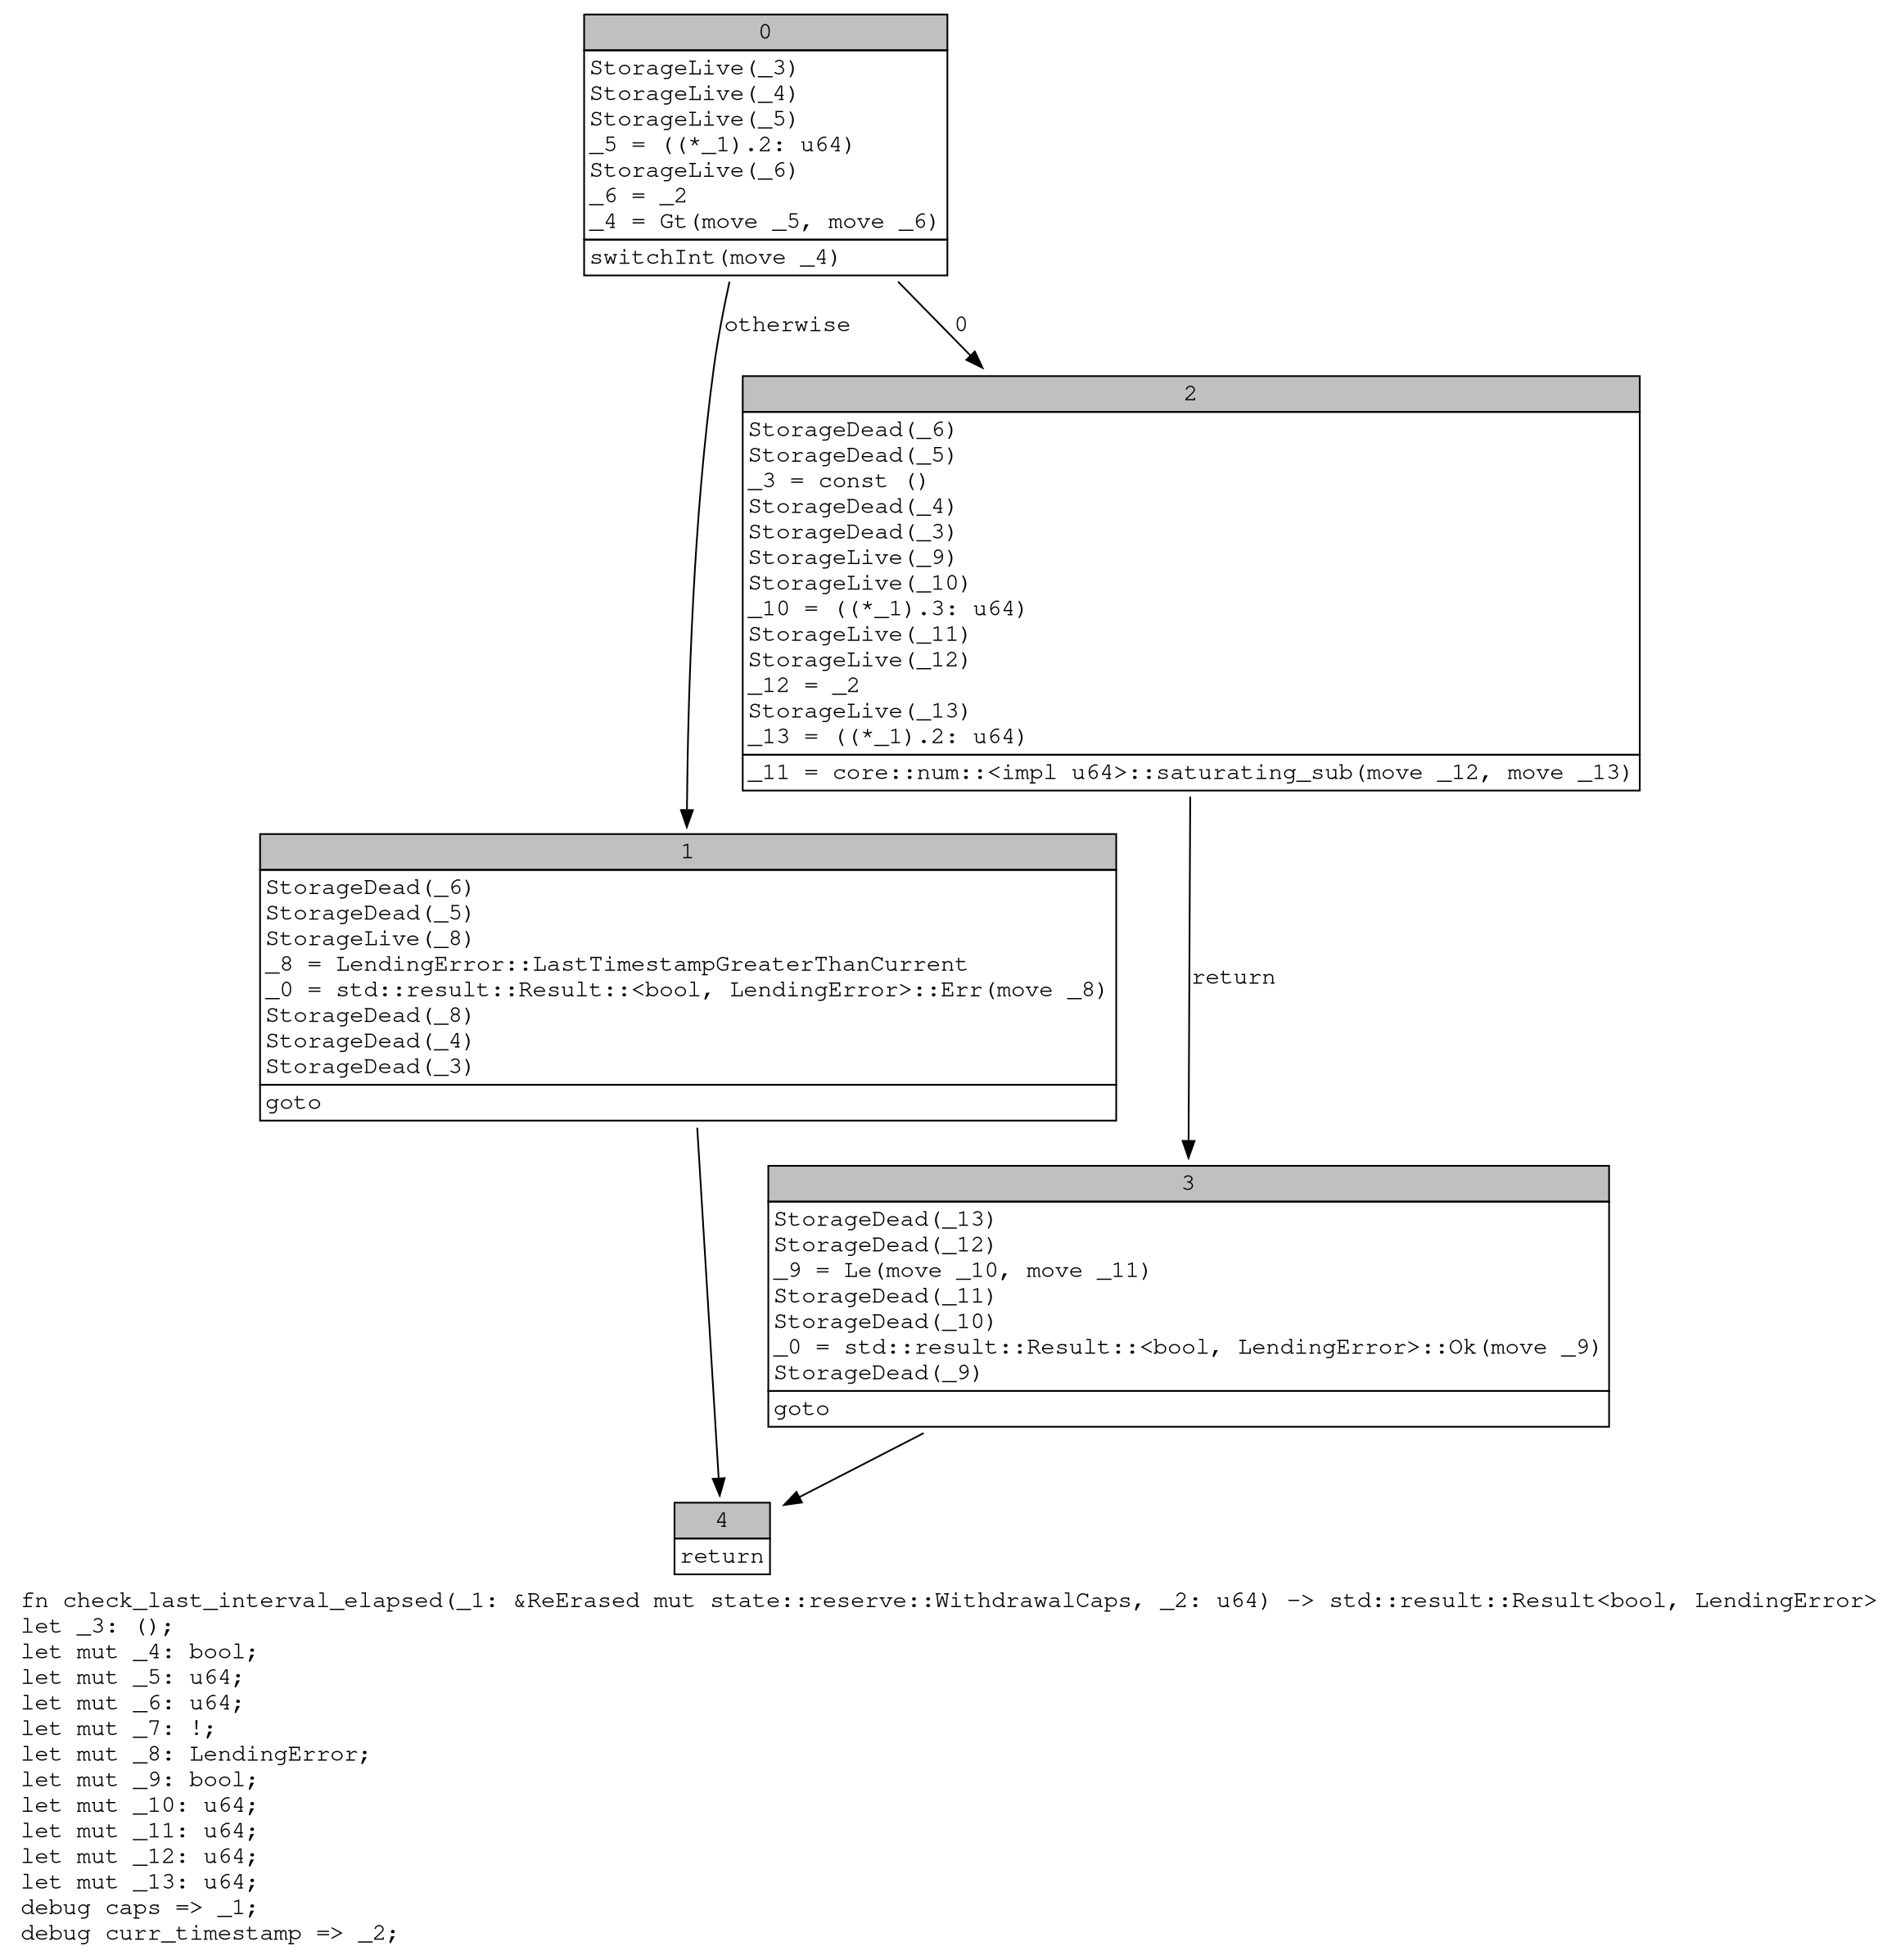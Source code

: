 digraph Mir_0_1425 {
    graph [fontname="Courier, monospace"];
    node [fontname="Courier, monospace"];
    edge [fontname="Courier, monospace"];
    label=<fn check_last_interval_elapsed(_1: &amp;ReErased mut state::reserve::WithdrawalCaps, _2: u64) -&gt; std::result::Result&lt;bool, LendingError&gt;<br align="left"/>let _3: ();<br align="left"/>let mut _4: bool;<br align="left"/>let mut _5: u64;<br align="left"/>let mut _6: u64;<br align="left"/>let mut _7: !;<br align="left"/>let mut _8: LendingError;<br align="left"/>let mut _9: bool;<br align="left"/>let mut _10: u64;<br align="left"/>let mut _11: u64;<br align="left"/>let mut _12: u64;<br align="left"/>let mut _13: u64;<br align="left"/>debug caps =&gt; _1;<br align="left"/>debug curr_timestamp =&gt; _2;<br align="left"/>>;
    bb0__0_1425 [shape="none", label=<<table border="0" cellborder="1" cellspacing="0"><tr><td bgcolor="gray" align="center" colspan="1">0</td></tr><tr><td align="left" balign="left">StorageLive(_3)<br/>StorageLive(_4)<br/>StorageLive(_5)<br/>_5 = ((*_1).2: u64)<br/>StorageLive(_6)<br/>_6 = _2<br/>_4 = Gt(move _5, move _6)<br/></td></tr><tr><td align="left">switchInt(move _4)</td></tr></table>>];
    bb1__0_1425 [shape="none", label=<<table border="0" cellborder="1" cellspacing="0"><tr><td bgcolor="gray" align="center" colspan="1">1</td></tr><tr><td align="left" balign="left">StorageDead(_6)<br/>StorageDead(_5)<br/>StorageLive(_8)<br/>_8 = LendingError::LastTimestampGreaterThanCurrent<br/>_0 = std::result::Result::&lt;bool, LendingError&gt;::Err(move _8)<br/>StorageDead(_8)<br/>StorageDead(_4)<br/>StorageDead(_3)<br/></td></tr><tr><td align="left">goto</td></tr></table>>];
    bb2__0_1425 [shape="none", label=<<table border="0" cellborder="1" cellspacing="0"><tr><td bgcolor="gray" align="center" colspan="1">2</td></tr><tr><td align="left" balign="left">StorageDead(_6)<br/>StorageDead(_5)<br/>_3 = const ()<br/>StorageDead(_4)<br/>StorageDead(_3)<br/>StorageLive(_9)<br/>StorageLive(_10)<br/>_10 = ((*_1).3: u64)<br/>StorageLive(_11)<br/>StorageLive(_12)<br/>_12 = _2<br/>StorageLive(_13)<br/>_13 = ((*_1).2: u64)<br/></td></tr><tr><td align="left">_11 = core::num::&lt;impl u64&gt;::saturating_sub(move _12, move _13)</td></tr></table>>];
    bb3__0_1425 [shape="none", label=<<table border="0" cellborder="1" cellspacing="0"><tr><td bgcolor="gray" align="center" colspan="1">3</td></tr><tr><td align="left" balign="left">StorageDead(_13)<br/>StorageDead(_12)<br/>_9 = Le(move _10, move _11)<br/>StorageDead(_11)<br/>StorageDead(_10)<br/>_0 = std::result::Result::&lt;bool, LendingError&gt;::Ok(move _9)<br/>StorageDead(_9)<br/></td></tr><tr><td align="left">goto</td></tr></table>>];
    bb4__0_1425 [shape="none", label=<<table border="0" cellborder="1" cellspacing="0"><tr><td bgcolor="gray" align="center" colspan="1">4</td></tr><tr><td align="left">return</td></tr></table>>];
    bb0__0_1425 -> bb2__0_1425 [label="0"];
    bb0__0_1425 -> bb1__0_1425 [label="otherwise"];
    bb1__0_1425 -> bb4__0_1425 [label=""];
    bb2__0_1425 -> bb3__0_1425 [label="return"];
    bb3__0_1425 -> bb4__0_1425 [label=""];
}
